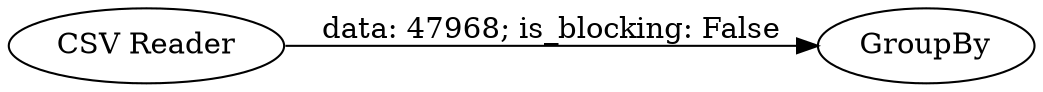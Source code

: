 digraph {
	"2672247061104372851_1" [label="CSV Reader"]
	"2672247061104372851_2" [label=GroupBy]
	"2672247061104372851_1" -> "2672247061104372851_2" [label="data: 47968; is_blocking: False"]
	rankdir=LR
}
